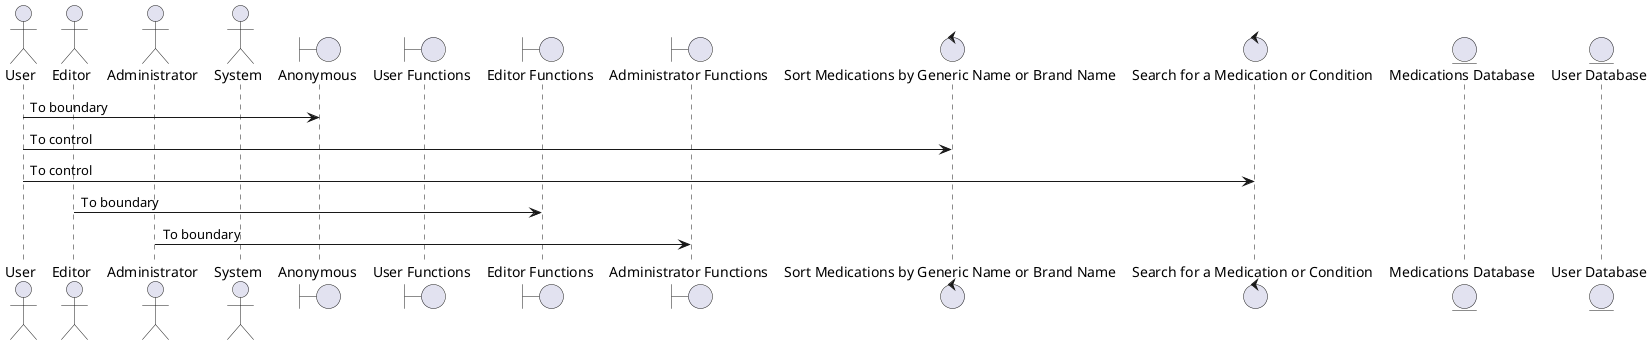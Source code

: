 @startuml
actor User
actor Editor
actor Administrator
actor System
boundary Anonymous
boundary "User Functions"
boundary "Editor Functions"
boundary "Administrator Functions"
control "Sort Medications by Generic Name or Brand Name"
control "Search for a Medication or Condition"
entity "Medications Database"
entity "User Database"

User -> Anonymous : To boundary
User -> "Sort Medications by Generic Name or Brand Name" : To control
User -> "Search for a Medication or Condition" : To control
Editor -> "Editor Functions" : To boundary
Administrator -> "Administrator Functions" : To boundary

@enduml
